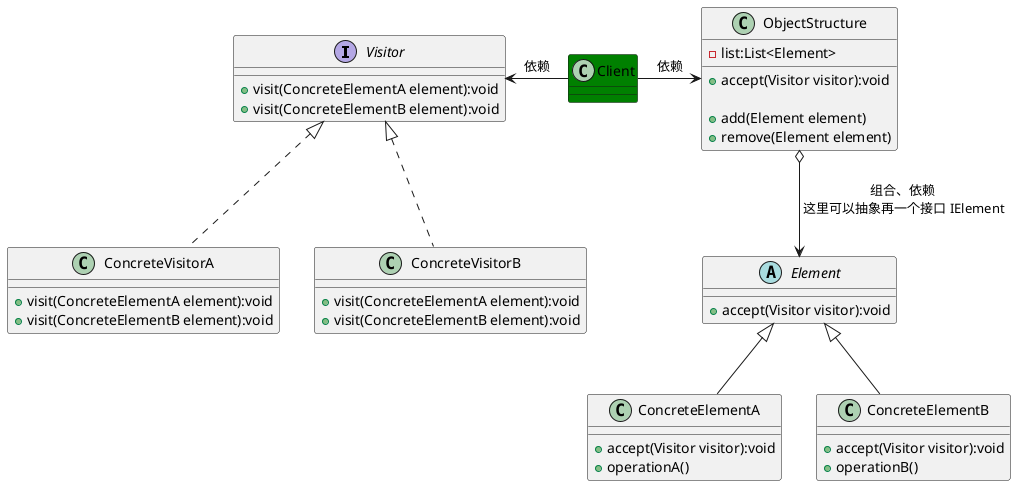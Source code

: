 @startuml
'https://plantuml.com/class-diagram
' https://blog.csdn.net/scoryy/article/details/123667176

' 结构对象 ObjectStructure
' 元素  Element
' 上面是稳定结构

' 访问者 Visitor
' 上面是变化结构


interface Visitor {
    + visit(ConcreteElementA element):void
    + visit(ConcreteElementB element):void
}
class ConcreteVisitorA implements Visitor{
    + visit(ConcreteElementA element):void
    + visit(ConcreteElementB element):void
}
class ConcreteVisitorB implements Visitor{
    + visit(ConcreteElementA element):void
    + visit(ConcreteElementB element):void
}


abstract class Element {
    + accept(Visitor visitor):void
}
class ConcreteElementA extends Element{
    + accept(Visitor visitor):void
    + operationA()
}
class ConcreteElementB extends Element{
    + accept(Visitor visitor):void
    + operationB()
}
class ObjectStructure{
    - list:List<Element>

    + accept(Visitor visitor):void

    + add(Element element)
    + remove(Element element)
}


' 分组
together {
    abstract class Element
    class ConcreteElementA
    class ConcreteElementB
    class ObjectStructure
}
class Client #green

ObjectStructure o--> Element : 组合、依赖\n 这里可以抽象再一个接口 IElement
Client -left-> Visitor : 依赖
Client -right-> ObjectStructure : 依赖


@enduml